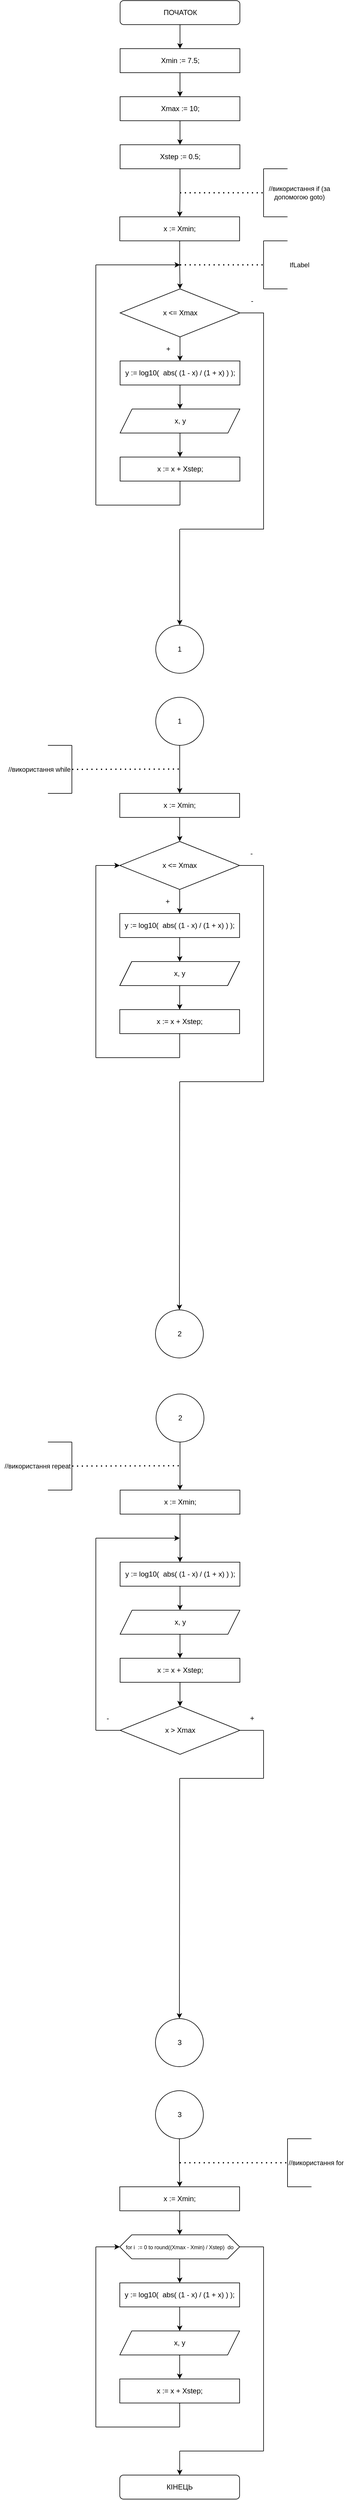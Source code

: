 <mxfile version="16.5.1" type="device"><diagram id="L-5U5gxU07dS2nsxIZmG" name="Страница 1"><mxGraphModel dx="868" dy="563" grid="1" gridSize="10" guides="1" tooltips="1" connect="1" arrows="1" fold="1" page="1" pageScale="1" pageWidth="827" pageHeight="1169" math="0" shadow="0"><root><mxCell id="0"/><mxCell id="1" parent="0"/><mxCell id="2pQxd9SInpSL4B5WO1oi-5" value="" style="edgeStyle=orthogonalEdgeStyle;rounded=0;orthogonalLoop=1;jettySize=auto;html=1;" parent="1" source="2pQxd9SInpSL4B5WO1oi-1" target="2pQxd9SInpSL4B5WO1oi-2" edge="1"><mxGeometry relative="1" as="geometry"/></mxCell><mxCell id="2pQxd9SInpSL4B5WO1oi-1" value="ПОЧАТОК" style="rounded=1;whiteSpace=wrap;html=1;" parent="1" vertex="1"><mxGeometry x="320.5" y="40" width="200" height="40" as="geometry"/></mxCell><mxCell id="2pQxd9SInpSL4B5WO1oi-6" value="" style="edgeStyle=orthogonalEdgeStyle;rounded=0;orthogonalLoop=1;jettySize=auto;html=1;" parent="1" source="2pQxd9SInpSL4B5WO1oi-2" target="2pQxd9SInpSL4B5WO1oi-3" edge="1"><mxGeometry relative="1" as="geometry"/></mxCell><mxCell id="2pQxd9SInpSL4B5WO1oi-2" value="&lt;div&gt;Xmin := 7.5;&lt;/div&gt;" style="rounded=0;whiteSpace=wrap;html=1;" parent="1" vertex="1"><mxGeometry x="320.5" y="120" width="200" height="40" as="geometry"/></mxCell><mxCell id="2pQxd9SInpSL4B5WO1oi-7" value="" style="edgeStyle=orthogonalEdgeStyle;rounded=0;orthogonalLoop=1;jettySize=auto;html=1;" parent="1" source="2pQxd9SInpSL4B5WO1oi-3" target="2pQxd9SInpSL4B5WO1oi-4" edge="1"><mxGeometry relative="1" as="geometry"/></mxCell><mxCell id="2pQxd9SInpSL4B5WO1oi-3" value="&lt;div&gt;Xmax := 10;&lt;/div&gt;" style="rounded=0;whiteSpace=wrap;html=1;" parent="1" vertex="1"><mxGeometry x="320.5" y="200" width="200" height="40" as="geometry"/></mxCell><mxCell id="2pQxd9SInpSL4B5WO1oi-9" value="" style="edgeStyle=orthogonalEdgeStyle;rounded=0;orthogonalLoop=1;jettySize=auto;html=1;" parent="1" source="2pQxd9SInpSL4B5WO1oi-4" target="2pQxd9SInpSL4B5WO1oi-8" edge="1"><mxGeometry relative="1" as="geometry"/></mxCell><mxCell id="2pQxd9SInpSL4B5WO1oi-4" value="Xstep := 0.5;" style="rounded=0;whiteSpace=wrap;html=1;" parent="1" vertex="1"><mxGeometry x="320.5" y="280" width="200" height="40" as="geometry"/></mxCell><mxCell id="2pQxd9SInpSL4B5WO1oi-8" value="x := Xmin;" style="rounded=0;whiteSpace=wrap;html=1;" parent="1" vertex="1"><mxGeometry x="320" y="400" width="200" height="40" as="geometry"/></mxCell><mxCell id="2pQxd9SInpSL4B5WO1oi-13" value="" style="edgeStyle=orthogonalEdgeStyle;rounded=0;orthogonalLoop=1;jettySize=auto;html=1;exitX=0.5;exitY=1;exitDx=0;exitDy=0;" parent="1" source="2pQxd9SInpSL4B5WO1oi-8" target="2pQxd9SInpSL4B5WO1oi-12" edge="1"><mxGeometry relative="1" as="geometry"><mxPoint x="420.5" y="480" as="sourcePoint"/></mxGeometry></mxCell><mxCell id="2pQxd9SInpSL4B5WO1oi-15" value="" style="edgeStyle=orthogonalEdgeStyle;rounded=0;orthogonalLoop=1;jettySize=auto;html=1;" parent="1" source="2pQxd9SInpSL4B5WO1oi-12" target="2pQxd9SInpSL4B5WO1oi-14" edge="1"><mxGeometry relative="1" as="geometry"/></mxCell><mxCell id="2pQxd9SInpSL4B5WO1oi-12" value="x &amp;lt;= Xmax" style="rhombus;whiteSpace=wrap;html=1;" parent="1" vertex="1"><mxGeometry x="320.5" y="520" width="200" height="80" as="geometry"/></mxCell><mxCell id="2pQxd9SInpSL4B5WO1oi-18" value="" style="edgeStyle=orthogonalEdgeStyle;rounded=0;orthogonalLoop=1;jettySize=auto;html=1;" parent="1" source="2pQxd9SInpSL4B5WO1oi-14" target="2pQxd9SInpSL4B5WO1oi-16" edge="1"><mxGeometry relative="1" as="geometry"/></mxCell><mxCell id="2pQxd9SInpSL4B5WO1oi-14" value="y := log10(&amp;nbsp; abs( (1 - x) / (1 + x) ) );" style="rounded=0;whiteSpace=wrap;html=1;" parent="1" vertex="1"><mxGeometry x="320.5" y="640" width="200" height="40" as="geometry"/></mxCell><mxCell id="2pQxd9SInpSL4B5WO1oi-19" value="" style="edgeStyle=orthogonalEdgeStyle;rounded=0;orthogonalLoop=1;jettySize=auto;html=1;" parent="1" source="2pQxd9SInpSL4B5WO1oi-16" target="2pQxd9SInpSL4B5WO1oi-17" edge="1"><mxGeometry relative="1" as="geometry"/></mxCell><mxCell id="2pQxd9SInpSL4B5WO1oi-16" value="x, y" style="shape=parallelogram;perimeter=parallelogramPerimeter;whiteSpace=wrap;html=1;fixedSize=1;" parent="1" vertex="1"><mxGeometry x="320.5" y="720" width="200" height="40" as="geometry"/></mxCell><mxCell id="2pQxd9SInpSL4B5WO1oi-17" value="x := x + Xstep;" style="rounded=0;whiteSpace=wrap;html=1;" parent="1" vertex="1"><mxGeometry x="320.5" y="800" width="200" height="40" as="geometry"/></mxCell><mxCell id="2pQxd9SInpSL4B5WO1oi-20" value="" style="endArrow=none;html=1;rounded=0;entryX=0.5;entryY=1;entryDx=0;entryDy=0;" parent="1" target="2pQxd9SInpSL4B5WO1oi-17" edge="1"><mxGeometry width="50" height="50" relative="1" as="geometry"><mxPoint x="420.5" y="880" as="sourcePoint"/><mxPoint x="410.5" y="880" as="targetPoint"/></mxGeometry></mxCell><mxCell id="2pQxd9SInpSL4B5WO1oi-21" value="" style="endArrow=none;html=1;rounded=0;" parent="1" edge="1"><mxGeometry width="50" height="50" relative="1" as="geometry"><mxPoint x="280.5" y="880" as="sourcePoint"/><mxPoint x="420.5" y="880" as="targetPoint"/></mxGeometry></mxCell><mxCell id="2pQxd9SInpSL4B5WO1oi-22" value="" style="endArrow=none;html=1;rounded=0;" parent="1" edge="1"><mxGeometry width="50" height="50" relative="1" as="geometry"><mxPoint x="280" y="880" as="sourcePoint"/><mxPoint x="280" y="480" as="targetPoint"/></mxGeometry></mxCell><mxCell id="2pQxd9SInpSL4B5WO1oi-23" value="" style="endArrow=classic;html=1;rounded=0;" parent="1" edge="1"><mxGeometry width="50" height="50" relative="1" as="geometry"><mxPoint x="280" y="480" as="sourcePoint"/><mxPoint x="420.5" y="480" as="targetPoint"/></mxGeometry></mxCell><mxCell id="2pQxd9SInpSL4B5WO1oi-24" value="" style="endArrow=none;html=1;rounded=0;exitX=1;exitY=0.5;exitDx=0;exitDy=0;" parent="1" source="2pQxd9SInpSL4B5WO1oi-12" edge="1"><mxGeometry width="50" height="50" relative="1" as="geometry"><mxPoint x="550.5" y="570" as="sourcePoint"/><mxPoint x="560.5" y="560" as="targetPoint"/></mxGeometry></mxCell><mxCell id="2pQxd9SInpSL4B5WO1oi-25" value="" style="endArrow=none;html=1;rounded=0;" parent="1" edge="1"><mxGeometry width="50" height="50" relative="1" as="geometry"><mxPoint x="560" y="560" as="sourcePoint"/><mxPoint x="560" y="920" as="targetPoint"/></mxGeometry></mxCell><mxCell id="2pQxd9SInpSL4B5WO1oi-26" value="" style="endArrow=none;html=1;rounded=0;" parent="1" edge="1"><mxGeometry width="50" height="50" relative="1" as="geometry"><mxPoint x="420.5" y="920" as="sourcePoint"/><mxPoint x="560.5" y="920" as="targetPoint"/></mxGeometry></mxCell><mxCell id="2pQxd9SInpSL4B5WO1oi-27" value="" style="endArrow=classic;html=1;rounded=0;entryX=0.5;entryY=0;entryDx=0;entryDy=0;" parent="1" target="2pQxd9SInpSL4B5WO1oi-31" edge="1"><mxGeometry width="50" height="50" relative="1" as="geometry"><mxPoint x="420" y="920" as="sourcePoint"/><mxPoint x="420" y="1040" as="targetPoint"/></mxGeometry></mxCell><mxCell id="2pQxd9SInpSL4B5WO1oi-29" value="+" style="text;html=1;strokeColor=none;fillColor=none;align=center;verticalAlign=middle;whiteSpace=wrap;rounded=0;" parent="1" vertex="1"><mxGeometry x="380.5" y="600" width="40" height="40" as="geometry"/></mxCell><mxCell id="2pQxd9SInpSL4B5WO1oi-30" value="-" style="text;html=1;strokeColor=none;fillColor=none;align=center;verticalAlign=middle;whiteSpace=wrap;rounded=0;" parent="1" vertex="1"><mxGeometry x="520.5" y="520" width="40" height="40" as="geometry"/></mxCell><mxCell id="2pQxd9SInpSL4B5WO1oi-31" value="1" style="ellipse;whiteSpace=wrap;html=1;aspect=fixed;" parent="1" vertex="1"><mxGeometry x="380" y="1080" width="80" height="80" as="geometry"/></mxCell><mxCell id="2pQxd9SInpSL4B5WO1oi-34" value="" style="edgeStyle=orthogonalEdgeStyle;rounded=0;orthogonalLoop=1;jettySize=auto;html=1;" parent="1" source="2pQxd9SInpSL4B5WO1oi-32" target="2pQxd9SInpSL4B5WO1oi-33" edge="1"><mxGeometry relative="1" as="geometry"/></mxCell><mxCell id="2pQxd9SInpSL4B5WO1oi-32" value="1" style="ellipse;whiteSpace=wrap;html=1;aspect=fixed;" parent="1" vertex="1"><mxGeometry x="380" y="1200" width="80" height="80" as="geometry"/></mxCell><mxCell id="2pQxd9SInpSL4B5WO1oi-36" value="" style="edgeStyle=orthogonalEdgeStyle;rounded=0;orthogonalLoop=1;jettySize=auto;html=1;" parent="1" source="2pQxd9SInpSL4B5WO1oi-33" target="2pQxd9SInpSL4B5WO1oi-35" edge="1"><mxGeometry relative="1" as="geometry"/></mxCell><mxCell id="2pQxd9SInpSL4B5WO1oi-33" value="x := Xmin;" style="rounded=0;whiteSpace=wrap;html=1;" parent="1" vertex="1"><mxGeometry x="320" y="1360" width="200" height="40" as="geometry"/></mxCell><mxCell id="2pQxd9SInpSL4B5WO1oi-42" value="" style="edgeStyle=orthogonalEdgeStyle;rounded=0;orthogonalLoop=1;jettySize=auto;html=1;" parent="1" source="2pQxd9SInpSL4B5WO1oi-35" target="2pQxd9SInpSL4B5WO1oi-37" edge="1"><mxGeometry relative="1" as="geometry"/></mxCell><mxCell id="2pQxd9SInpSL4B5WO1oi-35" value="&lt;span&gt;x &amp;lt;= Xmax&lt;/span&gt;" style="rhombus;whiteSpace=wrap;html=1;" parent="1" vertex="1"><mxGeometry x="320" y="1440" width="200" height="80" as="geometry"/></mxCell><mxCell id="2pQxd9SInpSL4B5WO1oi-40" value="" style="edgeStyle=orthogonalEdgeStyle;rounded=0;orthogonalLoop=1;jettySize=auto;html=1;" parent="1" source="2pQxd9SInpSL4B5WO1oi-37" target="2pQxd9SInpSL4B5WO1oi-38" edge="1"><mxGeometry relative="1" as="geometry"/></mxCell><mxCell id="2pQxd9SInpSL4B5WO1oi-37" value="&lt;span&gt;y = log10(&amp;nbsp; fabs( (1 - x) / (1 + x) ) )&lt;/span&gt;" style="rounded=0;whiteSpace=wrap;html=1;" parent="1" vertex="1"><mxGeometry x="320" y="1560" width="200" height="40" as="geometry"/></mxCell><mxCell id="2pQxd9SInpSL4B5WO1oi-41" value="" style="edgeStyle=orthogonalEdgeStyle;rounded=0;orthogonalLoop=1;jettySize=auto;html=1;" parent="1" source="2pQxd9SInpSL4B5WO1oi-38" target="2pQxd9SInpSL4B5WO1oi-39" edge="1"><mxGeometry relative="1" as="geometry"/></mxCell><mxCell id="2pQxd9SInpSL4B5WO1oi-38" value="y" style="shape=parallelogram;perimeter=parallelogramPerimeter;whiteSpace=wrap;html=1;fixedSize=1;" parent="1" vertex="1"><mxGeometry x="320" y="1640" width="200" height="40" as="geometry"/></mxCell><mxCell id="2pQxd9SInpSL4B5WO1oi-39" value="x := x + Xstep;" style="rounded=0;whiteSpace=wrap;html=1;" parent="1" vertex="1"><mxGeometry x="320" y="1720" width="200" height="40" as="geometry"/></mxCell><mxCell id="2pQxd9SInpSL4B5WO1oi-43" value="" style="endArrow=none;html=1;rounded=0;" parent="1" target="2pQxd9SInpSL4B5WO1oi-39" edge="1"><mxGeometry width="50" height="50" relative="1" as="geometry"><mxPoint x="420" y="1800" as="sourcePoint"/><mxPoint x="450" y="1830" as="targetPoint"/></mxGeometry></mxCell><mxCell id="2pQxd9SInpSL4B5WO1oi-44" value="" style="endArrow=none;html=1;rounded=0;" parent="1" edge="1"><mxGeometry width="50" height="50" relative="1" as="geometry"><mxPoint x="280" y="1800" as="sourcePoint"/><mxPoint x="420" y="1800" as="targetPoint"/></mxGeometry></mxCell><mxCell id="2pQxd9SInpSL4B5WO1oi-45" value="" style="endArrow=none;html=1;rounded=0;" parent="1" edge="1"><mxGeometry width="50" height="50" relative="1" as="geometry"><mxPoint x="280" y="1800" as="sourcePoint"/><mxPoint x="280" y="1480" as="targetPoint"/></mxGeometry></mxCell><mxCell id="2pQxd9SInpSL4B5WO1oi-46" value="" style="endArrow=classic;html=1;rounded=0;entryX=0;entryY=0.5;entryDx=0;entryDy=0;" parent="1" target="2pQxd9SInpSL4B5WO1oi-35" edge="1"><mxGeometry width="50" height="50" relative="1" as="geometry"><mxPoint x="280" y="1480" as="sourcePoint"/><mxPoint x="290" y="1410" as="targetPoint"/></mxGeometry></mxCell><mxCell id="2pQxd9SInpSL4B5WO1oi-47" value="" style="endArrow=none;html=1;rounded=0;exitX=1;exitY=0.5;exitDx=0;exitDy=0;" parent="1" source="2pQxd9SInpSL4B5WO1oi-35" edge="1"><mxGeometry width="50" height="50" relative="1" as="geometry"><mxPoint x="540" y="1490" as="sourcePoint"/><mxPoint x="560" y="1480" as="targetPoint"/></mxGeometry></mxCell><mxCell id="2pQxd9SInpSL4B5WO1oi-48" value="" style="endArrow=none;html=1;rounded=0;" parent="1" edge="1"><mxGeometry width="50" height="50" relative="1" as="geometry"><mxPoint x="560" y="1840" as="sourcePoint"/><mxPoint x="560" y="1480" as="targetPoint"/></mxGeometry></mxCell><mxCell id="2pQxd9SInpSL4B5WO1oi-49" value="" style="endArrow=none;html=1;rounded=0;" parent="1" edge="1"><mxGeometry width="50" height="50" relative="1" as="geometry"><mxPoint x="420" y="1840" as="sourcePoint"/><mxPoint x="560" y="1840" as="targetPoint"/></mxGeometry></mxCell><mxCell id="2pQxd9SInpSL4B5WO1oi-50" value="" style="endArrow=classic;html=1;rounded=0;entryX=0.5;entryY=0;entryDx=0;entryDy=0;" parent="1" target="2pQxd9SInpSL4B5WO1oi-57" edge="1"><mxGeometry width="50" height="50" relative="1" as="geometry"><mxPoint x="420" y="1840" as="sourcePoint"/><mxPoint x="420" y="1920" as="targetPoint"/></mxGeometry></mxCell><mxCell id="2pQxd9SInpSL4B5WO1oi-53" value="" style="edgeStyle=orthogonalEdgeStyle;rounded=0;orthogonalLoop=1;jettySize=auto;html=1;" parent="1" source="2pQxd9SInpSL4B5WO1oi-51" target="2pQxd9SInpSL4B5WO1oi-52" edge="1"><mxGeometry relative="1" as="geometry"/></mxCell><mxCell id="2pQxd9SInpSL4B5WO1oi-51" value="x := Xmin;" style="rounded=0;whiteSpace=wrap;html=1;" parent="1" vertex="1"><mxGeometry x="320" y="3680" width="200" height="40" as="geometry"/></mxCell><mxCell id="2pQxd9SInpSL4B5WO1oi-61" value="" style="edgeStyle=orthogonalEdgeStyle;rounded=0;orthogonalLoop=1;jettySize=auto;html=1;fontSize=11;" parent="1" source="2pQxd9SInpSL4B5WO1oi-52" target="2pQxd9SInpSL4B5WO1oi-54" edge="1"><mxGeometry relative="1" as="geometry"/></mxCell><mxCell id="2pQxd9SInpSL4B5WO1oi-52" value="&lt;font style=&quot;font-size: 9px&quot;&gt;for i&amp;nbsp; := 0 to round((Xmax - Xmin) / Xstep)&amp;nbsp; do&lt;/font&gt;" style="shape=hexagon;perimeter=hexagonPerimeter2;whiteSpace=wrap;html=1;fixedSize=1;" parent="1" vertex="1"><mxGeometry x="320" y="3760" width="200" height="40" as="geometry"/></mxCell><mxCell id="2pQxd9SInpSL4B5WO1oi-62" value="" style="edgeStyle=orthogonalEdgeStyle;rounded=0;orthogonalLoop=1;jettySize=auto;html=1;fontSize=11;" parent="1" source="2pQxd9SInpSL4B5WO1oi-54" target="2pQxd9SInpSL4B5WO1oi-55" edge="1"><mxGeometry relative="1" as="geometry"/></mxCell><mxCell id="2pQxd9SInpSL4B5WO1oi-54" value="y := log10(&amp;nbsp; abs( (1 - x) / (1 + x) ) );" style="rounded=0;whiteSpace=wrap;html=1;" parent="1" vertex="1"><mxGeometry x="320" y="3840" width="200" height="40" as="geometry"/></mxCell><mxCell id="2pQxd9SInpSL4B5WO1oi-63" value="" style="edgeStyle=orthogonalEdgeStyle;rounded=0;orthogonalLoop=1;jettySize=auto;html=1;fontSize=11;" parent="1" source="2pQxd9SInpSL4B5WO1oi-55" target="2pQxd9SInpSL4B5WO1oi-56" edge="1"><mxGeometry relative="1" as="geometry"/></mxCell><mxCell id="2pQxd9SInpSL4B5WO1oi-55" value="x, y" style="shape=parallelogram;perimeter=parallelogramPerimeter;whiteSpace=wrap;html=1;fixedSize=1;" parent="1" vertex="1"><mxGeometry x="320" y="3920" width="200" height="40" as="geometry"/></mxCell><mxCell id="2pQxd9SInpSL4B5WO1oi-56" value="x := x + Xstep;" style="rounded=0;whiteSpace=wrap;html=1;" parent="1" vertex="1"><mxGeometry x="320" y="4000" width="200" height="40" as="geometry"/></mxCell><mxCell id="2pQxd9SInpSL4B5WO1oi-57" value="2" style="ellipse;whiteSpace=wrap;html=1;aspect=fixed;" parent="1" vertex="1"><mxGeometry x="379.5" y="2220" width="80" height="80" as="geometry"/></mxCell><mxCell id="2pQxd9SInpSL4B5WO1oi-59" value="" style="edgeStyle=orthogonalEdgeStyle;rounded=0;orthogonalLoop=1;jettySize=auto;html=1;" parent="1" source="2pQxd9SInpSL4B5WO1oi-58" target="2pQxd9SInpSL4B5WO1oi-51" edge="1"><mxGeometry relative="1" as="geometry"/></mxCell><mxCell id="2pQxd9SInpSL4B5WO1oi-58" value="3" style="ellipse;whiteSpace=wrap;html=1;aspect=fixed;" parent="1" vertex="1"><mxGeometry x="379.5" y="3520" width="80" height="80" as="geometry"/></mxCell><mxCell id="2pQxd9SInpSL4B5WO1oi-64" value="" style="endArrow=none;html=1;rounded=0;fontSize=11;" parent="1" edge="1"><mxGeometry width="50" height="50" relative="1" as="geometry"><mxPoint x="280" y="4080" as="sourcePoint"/><mxPoint x="420" y="4080" as="targetPoint"/></mxGeometry></mxCell><mxCell id="2pQxd9SInpSL4B5WO1oi-65" value="" style="endArrow=none;html=1;rounded=0;fontSize=11;entryX=0.5;entryY=1;entryDx=0;entryDy=0;" parent="1" target="2pQxd9SInpSL4B5WO1oi-56" edge="1"><mxGeometry width="50" height="50" relative="1" as="geometry"><mxPoint x="420" y="4080" as="sourcePoint"/><mxPoint x="550" y="4070" as="targetPoint"/></mxGeometry></mxCell><mxCell id="2pQxd9SInpSL4B5WO1oi-66" value="" style="endArrow=none;html=1;rounded=0;fontSize=11;" parent="1" edge="1"><mxGeometry width="50" height="50" relative="1" as="geometry"><mxPoint x="280" y="4080" as="sourcePoint"/><mxPoint x="280" y="3780" as="targetPoint"/></mxGeometry></mxCell><mxCell id="2pQxd9SInpSL4B5WO1oi-67" value="" style="endArrow=classic;html=1;rounded=0;fontSize=11;entryX=0;entryY=0.5;entryDx=0;entryDy=0;" parent="1" target="2pQxd9SInpSL4B5WO1oi-52" edge="1"><mxGeometry width="50" height="50" relative="1" as="geometry"><mxPoint x="280" y="3780" as="sourcePoint"/><mxPoint x="300" y="3730" as="targetPoint"/></mxGeometry></mxCell><mxCell id="2pQxd9SInpSL4B5WO1oi-68" value="" style="endArrow=none;html=1;rounded=0;fontSize=11;exitX=1;exitY=0.5;exitDx=0;exitDy=0;" parent="1" source="2pQxd9SInpSL4B5WO1oi-52" edge="1"><mxGeometry width="50" height="50" relative="1" as="geometry"><mxPoint x="550" y="3810" as="sourcePoint"/><mxPoint x="560" y="3780" as="targetPoint"/></mxGeometry></mxCell><mxCell id="2pQxd9SInpSL4B5WO1oi-69" value="" style="endArrow=none;html=1;rounded=0;fontSize=11;" parent="1" edge="1"><mxGeometry width="50" height="50" relative="1" as="geometry"><mxPoint x="560" y="3780" as="sourcePoint"/><mxPoint x="560" y="4120" as="targetPoint"/></mxGeometry></mxCell><mxCell id="2pQxd9SInpSL4B5WO1oi-70" value="" style="endArrow=none;html=1;rounded=0;fontSize=11;" parent="1" edge="1"><mxGeometry width="50" height="50" relative="1" as="geometry"><mxPoint x="420" y="4120" as="sourcePoint"/><mxPoint x="560" y="4120" as="targetPoint"/></mxGeometry></mxCell><mxCell id="2pQxd9SInpSL4B5WO1oi-71" value="" style="endArrow=classic;html=1;rounded=0;fontSize=11;" parent="1" edge="1"><mxGeometry width="50" height="50" relative="1" as="geometry"><mxPoint x="420" y="4120" as="sourcePoint"/><mxPoint x="420" y="4160" as="targetPoint"/></mxGeometry></mxCell><mxCell id="2pQxd9SInpSL4B5WO1oi-74" value="КІНЕЦЬ" style="rounded=1;whiteSpace=wrap;html=1;" parent="1" vertex="1"><mxGeometry x="320" y="4160" width="200" height="40" as="geometry"/></mxCell><mxCell id="2pQxd9SInpSL4B5WO1oi-75" value="" style="endArrow=none;dashed=1;html=1;dashPattern=1 3;strokeWidth=2;rounded=0;fontSize=11;" parent="1" edge="1"><mxGeometry width="50" height="50" relative="1" as="geometry"><mxPoint x="420" y="3640" as="sourcePoint"/><mxPoint x="600" y="3640" as="targetPoint"/></mxGeometry></mxCell><mxCell id="2pQxd9SInpSL4B5WO1oi-76" value="" style="endArrow=none;html=1;rounded=0;fontSize=11;" parent="1" edge="1"><mxGeometry width="50" height="50" relative="1" as="geometry"><mxPoint x="600" y="3680" as="sourcePoint"/><mxPoint x="600" y="3600" as="targetPoint"/></mxGeometry></mxCell><mxCell id="2pQxd9SInpSL4B5WO1oi-77" value="" style="endArrow=none;html=1;rounded=0;fontSize=11;" parent="1" edge="1"><mxGeometry width="50" height="50" relative="1" as="geometry"><mxPoint x="600" y="3600" as="sourcePoint"/><mxPoint x="640" y="3600" as="targetPoint"/></mxGeometry></mxCell><mxCell id="2pQxd9SInpSL4B5WO1oi-78" value="" style="endArrow=none;html=1;rounded=0;fontSize=11;" parent="1" edge="1"><mxGeometry width="50" height="50" relative="1" as="geometry"><mxPoint x="600" y="3680" as="sourcePoint"/><mxPoint x="640" y="3680" as="targetPoint"/></mxGeometry></mxCell><mxCell id="2pQxd9SInpSL4B5WO1oi-79" value="//використання for" style="text;html=1;strokeColor=none;fillColor=none;align=left;verticalAlign=middle;whiteSpace=wrap;rounded=0;fontSize=11;" parent="1" vertex="1"><mxGeometry x="600" y="3600" width="120" height="80" as="geometry"/></mxCell><mxCell id="2pQxd9SInpSL4B5WO1oi-80" value="" style="endArrow=none;dashed=1;html=1;dashPattern=1 3;strokeWidth=2;rounded=0;fontSize=11;" parent="1" edge="1"><mxGeometry width="50" height="50" relative="1" as="geometry"><mxPoint x="420.5" y="360" as="sourcePoint"/><mxPoint x="560" y="360" as="targetPoint"/></mxGeometry></mxCell><mxCell id="2pQxd9SInpSL4B5WO1oi-81" value="" style="endArrow=none;html=1;rounded=0;fontSize=11;" parent="1" edge="1"><mxGeometry width="50" height="50" relative="1" as="geometry"><mxPoint x="560" y="400" as="sourcePoint"/><mxPoint x="560" y="320" as="targetPoint"/></mxGeometry></mxCell><mxCell id="2pQxd9SInpSL4B5WO1oi-82" value="" style="endArrow=none;html=1;rounded=0;fontSize=11;" parent="1" edge="1"><mxGeometry width="50" height="50" relative="1" as="geometry"><mxPoint x="560" y="320" as="sourcePoint"/><mxPoint x="600" y="320" as="targetPoint"/></mxGeometry></mxCell><mxCell id="2pQxd9SInpSL4B5WO1oi-83" value="" style="endArrow=none;html=1;rounded=0;fontSize=11;" parent="1" edge="1"><mxGeometry width="50" height="50" relative="1" as="geometry"><mxPoint x="560" y="400" as="sourcePoint"/><mxPoint x="600" y="400" as="targetPoint"/></mxGeometry></mxCell><mxCell id="2pQxd9SInpSL4B5WO1oi-84" value="//використання if (за допомогою goto)" style="text;html=1;strokeColor=none;fillColor=none;align=center;verticalAlign=middle;whiteSpace=wrap;rounded=0;fontSize=11;" parent="1" vertex="1"><mxGeometry x="560" y="320" width="120" height="80" as="geometry"/></mxCell><mxCell id="2pQxd9SInpSL4B5WO1oi-86" value="" style="endArrow=none;html=1;rounded=0;fontSize=11;" parent="1" edge="1"><mxGeometry width="50" height="50" relative="1" as="geometry"><mxPoint x="240" y="1360" as="sourcePoint"/><mxPoint x="240" y="1280" as="targetPoint"/></mxGeometry></mxCell><mxCell id="2pQxd9SInpSL4B5WO1oi-87" value="" style="endArrow=none;html=1;rounded=0;fontSize=11;" parent="1" edge="1"><mxGeometry width="50" height="50" relative="1" as="geometry"><mxPoint x="200" y="1360" as="sourcePoint"/><mxPoint x="240" y="1360" as="targetPoint"/></mxGeometry></mxCell><mxCell id="2pQxd9SInpSL4B5WO1oi-88" value="" style="endArrow=none;html=1;rounded=0;fontSize=11;" parent="1" edge="1"><mxGeometry width="50" height="50" relative="1" as="geometry"><mxPoint x="200" y="1280" as="sourcePoint"/><mxPoint x="240" y="1280" as="targetPoint"/></mxGeometry></mxCell><mxCell id="2pQxd9SInpSL4B5WO1oi-89" value="&lt;span&gt;//використання while&lt;/span&gt;" style="text;html=1;strokeColor=none;fillColor=none;align=right;verticalAlign=middle;whiteSpace=wrap;rounded=0;fontSize=11;" parent="1" vertex="1"><mxGeometry x="120" y="1280" width="119.5" height="80" as="geometry"/></mxCell><mxCell id="2pQxd9SInpSL4B5WO1oi-90" value="" style="endArrow=none;dashed=1;html=1;dashPattern=1 3;strokeWidth=2;rounded=0;fontSize=11;exitX=1;exitY=0.5;exitDx=0;exitDy=0;" parent="1" edge="1"><mxGeometry width="50" height="50" relative="1" as="geometry"><mxPoint x="240.5" y="1320" as="sourcePoint"/><mxPoint x="420.5" y="1319.5" as="targetPoint"/></mxGeometry></mxCell><mxCell id="n-H9wBW3xM4fQL8zOkAr-2" value="+" style="text;html=1;strokeColor=none;fillColor=none;align=center;verticalAlign=middle;whiteSpace=wrap;rounded=0;" parent="1" vertex="1"><mxGeometry x="380" y="1520" width="40" height="40" as="geometry"/></mxCell><mxCell id="n-H9wBW3xM4fQL8zOkAr-3" value="-" style="text;html=1;strokeColor=none;fillColor=none;align=center;verticalAlign=middle;whiteSpace=wrap;rounded=0;" parent="1" vertex="1"><mxGeometry x="520" y="1440" width="40" height="40" as="geometry"/></mxCell><mxCell id="y8R3ishHo2kTX3YK60lF-18" value="" style="endArrow=none;dashed=1;html=1;dashPattern=1 3;strokeWidth=2;rounded=0;fontSize=11;" parent="1" edge="1"><mxGeometry width="50" height="50" relative="1" as="geometry"><mxPoint x="420.5" y="480" as="sourcePoint"/><mxPoint x="560" y="480" as="targetPoint"/></mxGeometry></mxCell><mxCell id="y8R3ishHo2kTX3YK60lF-19" value="" style="endArrow=none;html=1;rounded=0;fontSize=11;" parent="1" edge="1"><mxGeometry width="50" height="50" relative="1" as="geometry"><mxPoint x="560" y="520" as="sourcePoint"/><mxPoint x="560" y="440" as="targetPoint"/></mxGeometry></mxCell><mxCell id="y8R3ishHo2kTX3YK60lF-20" value="" style="endArrow=none;html=1;rounded=0;fontSize=11;" parent="1" edge="1"><mxGeometry width="50" height="50" relative="1" as="geometry"><mxPoint x="560" y="440" as="sourcePoint"/><mxPoint x="600" y="440" as="targetPoint"/></mxGeometry></mxCell><mxCell id="y8R3ishHo2kTX3YK60lF-21" value="" style="endArrow=none;html=1;rounded=0;fontSize=11;" parent="1" edge="1"><mxGeometry width="50" height="50" relative="1" as="geometry"><mxPoint x="560" y="520" as="sourcePoint"/><mxPoint x="600" y="520" as="targetPoint"/></mxGeometry></mxCell><mxCell id="y8R3ishHo2kTX3YK60lF-22" value="IfLabel" style="text;html=1;strokeColor=none;fillColor=none;align=center;verticalAlign=middle;whiteSpace=wrap;rounded=0;fontSize=11;" parent="1" vertex="1"><mxGeometry x="560" y="440" width="120" height="80" as="geometry"/></mxCell><mxCell id="y8R3ishHo2kTX3YK60lF-55" value="" style="edgeStyle=orthogonalEdgeStyle;rounded=0;orthogonalLoop=1;jettySize=auto;html=1;" parent="1" source="y8R3ishHo2kTX3YK60lF-23" target="y8R3ishHo2kTX3YK60lF-32" edge="1"><mxGeometry relative="1" as="geometry"/></mxCell><mxCell id="y8R3ishHo2kTX3YK60lF-23" value="2" style="ellipse;whiteSpace=wrap;html=1;aspect=fixed;" parent="1" vertex="1"><mxGeometry x="380.5" y="2360" width="80" height="80" as="geometry"/></mxCell><mxCell id="y8R3ishHo2kTX3YK60lF-24" value="x := Xmin;" style="rounded=0;whiteSpace=wrap;html=1;" parent="1" vertex="1"><mxGeometry x="320" y="1360" width="200" height="40" as="geometry"/></mxCell><mxCell id="y8R3ishHo2kTX3YK60lF-25" value="x := Xmin;" style="rounded=0;whiteSpace=wrap;html=1;" parent="1" vertex="1"><mxGeometry x="320" y="1360" width="200" height="40" as="geometry"/></mxCell><mxCell id="y8R3ishHo2kTX3YK60lF-26" value="&lt;span&gt;y = log10(&amp;nbsp; fabs( (1 - x) / (1 + x) ) )&lt;/span&gt;" style="rounded=0;whiteSpace=wrap;html=1;" parent="1" vertex="1"><mxGeometry x="320" y="1560" width="200" height="40" as="geometry"/></mxCell><mxCell id="y8R3ishHo2kTX3YK60lF-27" value="y" style="shape=parallelogram;perimeter=parallelogramPerimeter;whiteSpace=wrap;html=1;fixedSize=1;" parent="1" vertex="1"><mxGeometry x="320" y="1640" width="200" height="40" as="geometry"/></mxCell><mxCell id="y8R3ishHo2kTX3YK60lF-28" value="x := Xmin;" style="rounded=0;whiteSpace=wrap;html=1;" parent="1" vertex="1"><mxGeometry x="320" y="1360" width="200" height="40" as="geometry"/></mxCell><mxCell id="y8R3ishHo2kTX3YK60lF-29" value="y := log10(&amp;nbsp; abs( (1 - x) / (1 + x) ) );" style="rounded=0;whiteSpace=wrap;html=1;" parent="1" vertex="1"><mxGeometry x="320" y="1560" width="200" height="40" as="geometry"/></mxCell><mxCell id="y8R3ishHo2kTX3YK60lF-30" value="x, y" style="shape=parallelogram;perimeter=parallelogramPerimeter;whiteSpace=wrap;html=1;fixedSize=1;" parent="1" vertex="1"><mxGeometry x="320" y="1640" width="200" height="40" as="geometry"/></mxCell><mxCell id="y8R3ishHo2kTX3YK60lF-36" value="" style="edgeStyle=orthogonalEdgeStyle;rounded=0;orthogonalLoop=1;jettySize=auto;html=1;" parent="1" source="y8R3ishHo2kTX3YK60lF-31" target="y8R3ishHo2kTX3YK60lF-35" edge="1"><mxGeometry relative="1" as="geometry"/></mxCell><mxCell id="y8R3ishHo2kTX3YK60lF-31" value="x := x + Xstep;" style="rounded=0;whiteSpace=wrap;html=1;" parent="1" vertex="1"><mxGeometry x="320.5" y="2800" width="200" height="40" as="geometry"/></mxCell><mxCell id="y8R3ishHo2kTX3YK60lF-39" value="" style="edgeStyle=orthogonalEdgeStyle;rounded=0;orthogonalLoop=1;jettySize=auto;html=1;" parent="1" source="y8R3ishHo2kTX3YK60lF-32" target="y8R3ishHo2kTX3YK60lF-33" edge="1"><mxGeometry relative="1" as="geometry"/></mxCell><mxCell id="y8R3ishHo2kTX3YK60lF-32" value="x := Xmin;" style="rounded=0;whiteSpace=wrap;html=1;" parent="1" vertex="1"><mxGeometry x="320.5" y="2520" width="200" height="40" as="geometry"/></mxCell><mxCell id="y8R3ishHo2kTX3YK60lF-38" value="" style="edgeStyle=orthogonalEdgeStyle;rounded=0;orthogonalLoop=1;jettySize=auto;html=1;" parent="1" source="y8R3ishHo2kTX3YK60lF-33" target="y8R3ishHo2kTX3YK60lF-34" edge="1"><mxGeometry relative="1" as="geometry"/></mxCell><mxCell id="y8R3ishHo2kTX3YK60lF-33" value="y := log10(&amp;nbsp; abs( (1 - x) / (1 + x) ) );" style="rounded=0;whiteSpace=wrap;html=1;" parent="1" vertex="1"><mxGeometry x="320.5" y="2640" width="200" height="40" as="geometry"/></mxCell><mxCell id="y8R3ishHo2kTX3YK60lF-37" value="" style="edgeStyle=orthogonalEdgeStyle;rounded=0;orthogonalLoop=1;jettySize=auto;html=1;" parent="1" source="y8R3ishHo2kTX3YK60lF-34" target="y8R3ishHo2kTX3YK60lF-31" edge="1"><mxGeometry relative="1" as="geometry"/></mxCell><mxCell id="y8R3ishHo2kTX3YK60lF-34" value="x, y" style="shape=parallelogram;perimeter=parallelogramPerimeter;whiteSpace=wrap;html=1;fixedSize=1;" parent="1" vertex="1"><mxGeometry x="320.5" y="2720" width="200" height="40" as="geometry"/></mxCell><mxCell id="y8R3ishHo2kTX3YK60lF-35" value="x &amp;gt; Xmax" style="rhombus;whiteSpace=wrap;html=1;" parent="1" vertex="1"><mxGeometry x="320.5" y="2880" width="200" height="80" as="geometry"/></mxCell><mxCell id="y8R3ishHo2kTX3YK60lF-40" value="" style="endArrow=none;html=1;rounded=0;" parent="1" edge="1"><mxGeometry width="50" height="50" relative="1" as="geometry"><mxPoint x="280" y="2920" as="sourcePoint"/><mxPoint x="320" y="2920" as="targetPoint"/></mxGeometry></mxCell><mxCell id="y8R3ishHo2kTX3YK60lF-41" value="" style="endArrow=none;html=1;rounded=0;" parent="1" edge="1"><mxGeometry width="50" height="50" relative="1" as="geometry"><mxPoint x="280" y="2920" as="sourcePoint"/><mxPoint x="280" y="2600" as="targetPoint"/></mxGeometry></mxCell><mxCell id="y8R3ishHo2kTX3YK60lF-42" value="" style="endArrow=classic;html=1;rounded=0;" parent="1" edge="1"><mxGeometry width="50" height="50" relative="1" as="geometry"><mxPoint x="280" y="2600" as="sourcePoint"/><mxPoint x="420" y="2600" as="targetPoint"/></mxGeometry></mxCell><mxCell id="y8R3ishHo2kTX3YK60lF-43" value="" style="endArrow=none;html=1;rounded=0;exitX=1;exitY=0.5;exitDx=0;exitDy=0;" parent="1" source="y8R3ishHo2kTX3YK60lF-35" edge="1"><mxGeometry width="50" height="50" relative="1" as="geometry"><mxPoint x="570" y="2960" as="sourcePoint"/><mxPoint x="560" y="2920" as="targetPoint"/></mxGeometry></mxCell><mxCell id="y8R3ishHo2kTX3YK60lF-44" value="" style="endArrow=none;html=1;rounded=0;" parent="1" edge="1"><mxGeometry width="50" height="50" relative="1" as="geometry"><mxPoint x="560" y="3000" as="sourcePoint"/><mxPoint x="560" y="2920" as="targetPoint"/></mxGeometry></mxCell><mxCell id="y8R3ishHo2kTX3YK60lF-45" value="" style="endArrow=none;html=1;rounded=0;" parent="1" edge="1"><mxGeometry width="50" height="50" relative="1" as="geometry"><mxPoint x="420" y="3000" as="sourcePoint"/><mxPoint x="560" y="3000" as="targetPoint"/></mxGeometry></mxCell><mxCell id="y8R3ishHo2kTX3YK60lF-46" value="" style="endArrow=classic;html=1;rounded=0;entryX=0.5;entryY=0;entryDx=0;entryDy=0;" parent="1" target="y8R3ishHo2kTX3YK60lF-47" edge="1"><mxGeometry width="50" height="50" relative="1" as="geometry"><mxPoint x="420" y="3000" as="sourcePoint"/><mxPoint x="420" y="3400" as="targetPoint"/></mxGeometry></mxCell><mxCell id="y8R3ishHo2kTX3YK60lF-47" value="3" style="ellipse;whiteSpace=wrap;html=1;aspect=fixed;" parent="1" vertex="1"><mxGeometry x="379.5" y="3400" width="80" height="80" as="geometry"/></mxCell><mxCell id="y8R3ishHo2kTX3YK60lF-48" value="-" style="text;html=1;strokeColor=none;fillColor=none;align=center;verticalAlign=middle;whiteSpace=wrap;rounded=0;" parent="1" vertex="1"><mxGeometry x="280" y="2880" width="40" height="40" as="geometry"/></mxCell><mxCell id="y8R3ishHo2kTX3YK60lF-49" value="+" style="text;html=1;strokeColor=none;fillColor=none;align=center;verticalAlign=middle;whiteSpace=wrap;rounded=0;" parent="1" vertex="1"><mxGeometry x="520.5" y="2880" width="40" height="40" as="geometry"/></mxCell><mxCell id="y8R3ishHo2kTX3YK60lF-50" value="" style="endArrow=none;html=1;rounded=0;fontSize=11;" parent="1" edge="1"><mxGeometry width="50" height="50" relative="1" as="geometry"><mxPoint x="240" y="2520" as="sourcePoint"/><mxPoint x="240" y="2440" as="targetPoint"/></mxGeometry></mxCell><mxCell id="y8R3ishHo2kTX3YK60lF-51" value="" style="endArrow=none;html=1;rounded=0;fontSize=11;" parent="1" edge="1"><mxGeometry width="50" height="50" relative="1" as="geometry"><mxPoint x="200" y="2520" as="sourcePoint"/><mxPoint x="240" y="2520" as="targetPoint"/></mxGeometry></mxCell><mxCell id="y8R3ishHo2kTX3YK60lF-52" value="" style="endArrow=none;html=1;rounded=0;fontSize=11;" parent="1" edge="1"><mxGeometry width="50" height="50" relative="1" as="geometry"><mxPoint x="200" y="2440" as="sourcePoint"/><mxPoint x="240" y="2440" as="targetPoint"/></mxGeometry></mxCell><mxCell id="y8R3ishHo2kTX3YK60lF-53" value="&lt;span&gt;//використання repeat&lt;/span&gt;" style="text;html=1;strokeColor=none;fillColor=none;align=right;verticalAlign=middle;whiteSpace=wrap;rounded=0;fontSize=11;" parent="1" vertex="1"><mxGeometry x="120" y="2440" width="119.5" height="80" as="geometry"/></mxCell><mxCell id="y8R3ishHo2kTX3YK60lF-54" value="" style="endArrow=none;dashed=1;html=1;dashPattern=1 3;strokeWidth=2;rounded=0;fontSize=11;exitX=1;exitY=0.5;exitDx=0;exitDy=0;" parent="1" edge="1"><mxGeometry width="50" height="50" relative="1" as="geometry"><mxPoint x="240.5" y="2480" as="sourcePoint"/><mxPoint x="420.5" y="2479.5" as="targetPoint"/></mxGeometry></mxCell></root></mxGraphModel></diagram></mxfile>